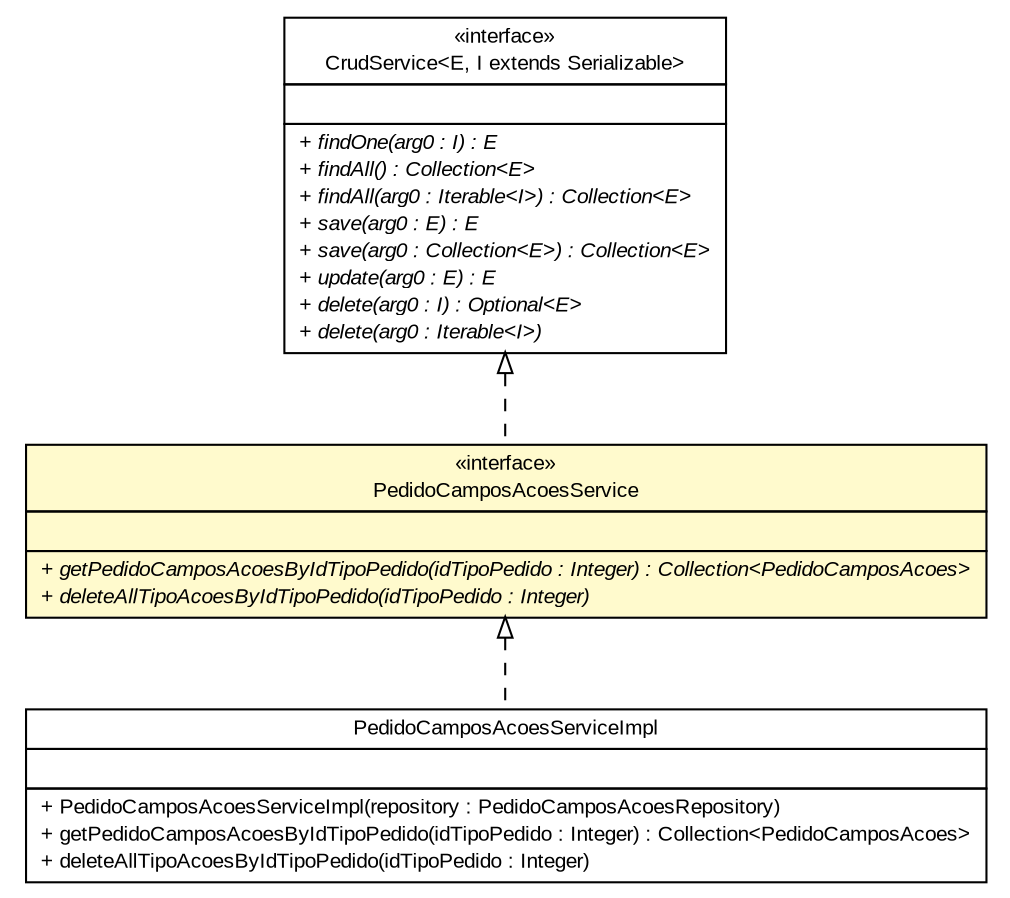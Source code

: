 #!/usr/local/bin/dot
#
# Class diagram 
# Generated by UMLGraph version R5_6 (http://www.umlgraph.org/)
#

digraph G {
	edge [fontname="arial",fontsize=10,labelfontname="arial",labelfontsize=10];
	node [fontname="arial",fontsize=10,shape=plaintext];
	nodesep=0.25;
	ranksep=0.5;
	// br.gov.to.sefaz.arr.parametros.business.service.PedidoCamposAcoesService
	c20600 [label=<<table title="br.gov.to.sefaz.arr.parametros.business.service.PedidoCamposAcoesService" border="0" cellborder="1" cellspacing="0" cellpadding="2" port="p" bgcolor="lemonChiffon" href="./PedidoCamposAcoesService.html">
		<tr><td><table border="0" cellspacing="0" cellpadding="1">
<tr><td align="center" balign="center"> &#171;interface&#187; </td></tr>
<tr><td align="center" balign="center"> PedidoCamposAcoesService </td></tr>
		</table></td></tr>
		<tr><td><table border="0" cellspacing="0" cellpadding="1">
<tr><td align="left" balign="left">  </td></tr>
		</table></td></tr>
		<tr><td><table border="0" cellspacing="0" cellpadding="1">
<tr><td align="left" balign="left"><font face="arial italic" point-size="10.0"> + getPedidoCamposAcoesByIdTipoPedido(idTipoPedido : Integer) : Collection&lt;PedidoCamposAcoes&gt; </font></td></tr>
<tr><td align="left" balign="left"><font face="arial italic" point-size="10.0"> + deleteAllTipoAcoesByIdTipoPedido(idTipoPedido : Integer) </font></td></tr>
		</table></td></tr>
		</table>>, URL="./PedidoCamposAcoesService.html", fontname="arial", fontcolor="black", fontsize=10.0];
	// br.gov.to.sefaz.arr.parametros.business.service.impl.PedidoCamposAcoesServiceImpl
	c20627 [label=<<table title="br.gov.to.sefaz.arr.parametros.business.service.impl.PedidoCamposAcoesServiceImpl" border="0" cellborder="1" cellspacing="0" cellpadding="2" port="p" href="./impl/PedidoCamposAcoesServiceImpl.html">
		<tr><td><table border="0" cellspacing="0" cellpadding="1">
<tr><td align="center" balign="center"> PedidoCamposAcoesServiceImpl </td></tr>
		</table></td></tr>
		<tr><td><table border="0" cellspacing="0" cellpadding="1">
<tr><td align="left" balign="left">  </td></tr>
		</table></td></tr>
		<tr><td><table border="0" cellspacing="0" cellpadding="1">
<tr><td align="left" balign="left"> + PedidoCamposAcoesServiceImpl(repository : PedidoCamposAcoesRepository) </td></tr>
<tr><td align="left" balign="left"> + getPedidoCamposAcoesByIdTipoPedido(idTipoPedido : Integer) : Collection&lt;PedidoCamposAcoes&gt; </td></tr>
<tr><td align="left" balign="left"> + deleteAllTipoAcoesByIdTipoPedido(idTipoPedido : Integer) </td></tr>
		</table></td></tr>
		</table>>, URL="./impl/PedidoCamposAcoesServiceImpl.html", fontname="arial", fontcolor="black", fontsize=10.0];
	//br.gov.to.sefaz.arr.parametros.business.service.PedidoCamposAcoesService implements br.gov.to.sefaz.business.service.CrudService<E, I extends java.io.Serializable>
	c20753:p -> c20600:p [dir=back,arrowtail=empty,style=dashed];
	//br.gov.to.sefaz.arr.parametros.business.service.impl.PedidoCamposAcoesServiceImpl implements br.gov.to.sefaz.arr.parametros.business.service.PedidoCamposAcoesService
	c20600:p -> c20627:p [dir=back,arrowtail=empty,style=dashed];
	// br.gov.to.sefaz.business.service.CrudService<E, I extends java.io.Serializable>
	c20753 [label=<<table title="br.gov.to.sefaz.business.service.CrudService" border="0" cellborder="1" cellspacing="0" cellpadding="2" port="p" href="http://java.sun.com/j2se/1.4.2/docs/api/br/gov/to/sefaz/business/service/CrudService.html">
		<tr><td><table border="0" cellspacing="0" cellpadding="1">
<tr><td align="center" balign="center"> &#171;interface&#187; </td></tr>
<tr><td align="center" balign="center"> CrudService&lt;E, I extends Serializable&gt; </td></tr>
		</table></td></tr>
		<tr><td><table border="0" cellspacing="0" cellpadding="1">
<tr><td align="left" balign="left">  </td></tr>
		</table></td></tr>
		<tr><td><table border="0" cellspacing="0" cellpadding="1">
<tr><td align="left" balign="left"><font face="arial italic" point-size="10.0"> + findOne(arg0 : I) : E </font></td></tr>
<tr><td align="left" balign="left"><font face="arial italic" point-size="10.0"> + findAll() : Collection&lt;E&gt; </font></td></tr>
<tr><td align="left" balign="left"><font face="arial italic" point-size="10.0"> + findAll(arg0 : Iterable&lt;I&gt;) : Collection&lt;E&gt; </font></td></tr>
<tr><td align="left" balign="left"><font face="arial italic" point-size="10.0"> + save(arg0 : E) : E </font></td></tr>
<tr><td align="left" balign="left"><font face="arial italic" point-size="10.0"> + save(arg0 : Collection&lt;E&gt;) : Collection&lt;E&gt; </font></td></tr>
<tr><td align="left" balign="left"><font face="arial italic" point-size="10.0"> + update(arg0 : E) : E </font></td></tr>
<tr><td align="left" balign="left"><font face="arial italic" point-size="10.0"> + delete(arg0 : I) : Optional&lt;E&gt; </font></td></tr>
<tr><td align="left" balign="left"><font face="arial italic" point-size="10.0"> + delete(arg0 : Iterable&lt;I&gt;) </font></td></tr>
		</table></td></tr>
		</table>>, URL="http://java.sun.com/j2se/1.4.2/docs/api/br/gov/to/sefaz/business/service/CrudService.html", fontname="arial", fontcolor="black", fontsize=10.0];
}

